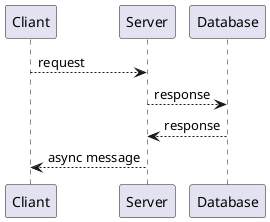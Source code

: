 @startuml
Cliant-->Server:request
Server-->Database:response
Database -->Server :response
Server -->Cliant:async message
@enduml